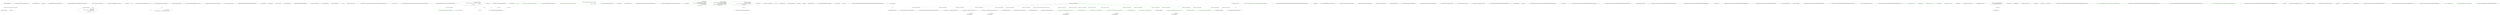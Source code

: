 digraph  {
n33 [label="Hangfire.AutomaticRetryAttribute", span=""];
n0 [cluster="Hangfire.AutomaticRetryAttribute.AutomaticRetryAttribute()", label="Entry Hangfire.AutomaticRetryAttribute.AutomaticRetryAttribute()", span="14-14"];
n1 [cluster="Hangfire.AutomaticRetryAttribute.AutomaticRetryAttribute()", label="Attempts = DefaultRetryAttempts", span="16-16"];
n2 [cluster="Hangfire.AutomaticRetryAttribute.AutomaticRetryAttribute()", label="LogEvents = true", span="17-17"];
n3 [cluster="Hangfire.AutomaticRetryAttribute.AutomaticRetryAttribute()", label="Exit Hangfire.AutomaticRetryAttribute.AutomaticRetryAttribute()", span="14-14"];
n4 [cluster="Hangfire.AutomaticRetryAttribute.OnStateElection(Hangfire.States.ElectStateContext)", label="Entry Hangfire.AutomaticRetryAttribute.OnStateElection(Hangfire.States.ElectStateContext)", span="35-35"];
n5 [cluster="Hangfire.AutomaticRetryAttribute.OnStateElection(Hangfire.States.ElectStateContext)", label="var failedState = context.CandidateState as FailedState", span="37-37"];
n8 [cluster="Hangfire.AutomaticRetryAttribute.OnStateElection(Hangfire.States.ElectStateContext)", label="var retryAttempt = context.GetJobParameter<int>(''RetryCount'') + 1", span="44-44"];
n16 [cluster="Hangfire.AutomaticRetryAttribute.OnStateElection(Hangfire.States.ElectStateContext)", label="Logger.ErrorFormat(\r\n                        ''Failed to process the job '{0}': an exception occurred.'',\r\n                        failedState.Exception,\r\n                        context.JobId)", span="74-77"];
n6 [cluster="Hangfire.AutomaticRetryAttribute.OnStateElection(Hangfire.States.ElectStateContext)", label="failedState == null", span="38-38"];
n7 [cluster="Hangfire.AutomaticRetryAttribute.OnStateElection(Hangfire.States.ElectStateContext)", label="return;", span="41-41"];
n9 [cluster="Hangfire.AutomaticRetryAttribute.OnStateElection(Hangfire.States.ElectStateContext)", label="retryAttempt <= Attempts", span="46-46"];
n18 [cluster="Hangfire.States.ElectStateContext.GetJobParameter<T>(string)", label="Entry Hangfire.States.ElectStateContext.GetJobParameter<T>(string)", span="54-54"];
n15 [cluster="Hangfire.AutomaticRetryAttribute.OnStateElection(Hangfire.States.ElectStateContext)", label=LogEvents, span="72-72"];
n19 [cluster="Hangfire.AutomaticRetryAttribute.SecondsToDelay(long)", label="Entry Hangfire.AutomaticRetryAttribute.SecondsToDelay(long)", span="83-83"];
n20 [cluster="System.TimeSpan.FromSeconds(double)", label="Entry System.TimeSpan.FromSeconds(double)", span="0-0"];
n21 [cluster="Hangfire.States.ElectStateContext.SetJobParameter<T>(string, T)", label="Entry Hangfire.States.ElectStateContext.SetJobParameter<T>(string, T)", span="49-49"];
n22 [cluster="Hangfire.States.ScheduledState.ScheduledState(System.TimeSpan)", label="Entry Hangfire.States.ScheduledState.ScheduledState(System.TimeSpan)", span="27-27"];
n23 [cluster="string.Format(string, object, object)", label="Entry string.Format(string, object, object)", span="0-0"];
n17 [cluster="Hangfire.AutomaticRetryAttribute.OnStateElection(Hangfire.States.ElectStateContext)", label="Exit Hangfire.AutomaticRetryAttribute.OnStateElection(Hangfire.States.ElectStateContext)", span="35-35"];
n25 [cluster="Unk.ErrorFormat", label="Entry Unk.ErrorFormat", span=""];
n24 [cluster="Unk.WarnFormat", label="Entry Unk.WarnFormat", span=""];
n26 [cluster="Hangfire.AutomaticRetryAttribute.SecondsToDelay(long)", label="var random = new Random()", span="85-85"];
n27 [cluster="Hangfire.AutomaticRetryAttribute.SecondsToDelay(long)", label="return (int)Math.Round(\r\n                Math.Pow(retryCount - 1, 4) + 15 + (random.Next(30) * (retryCount)));", span="86-87"];
n29 [cluster="System.Random.Random()", label="Entry System.Random.Random()", span="0-0"];
n28 [cluster="Hangfire.AutomaticRetryAttribute.SecondsToDelay(long)", label="Exit Hangfire.AutomaticRetryAttribute.SecondsToDelay(long)", span="83-83"];
n30 [cluster="System.Math.Pow(double, double)", label="Entry System.Math.Pow(double, double)", span="0-0"];
n31 [cluster="System.Random.Next(int)", label="Entry System.Random.Next(int)", span="0-0"];
n32 [cluster="System.Math.Round(double)", label="Entry System.Math.Round(double)", span="0-0"];
d2 [cluster="HangFire.SqlServer.SqlServerFetcher.SqlServerFetcher(SqlConnection, System.Collections.Generic.IEnumerable<string>)", color=green, community=0, label="_queues = queues", prediction=0, span="24-24"];
d36 [label="HangFire.SqlServer.SqlServerFetcher", span=""];
d0 [cluster="HangFire.SqlServer.SqlServerFetcher.SqlServerFetcher(SqlConnection, System.Collections.Generic.IEnumerable<string>)", label="Entry HangFire.SqlServer.SqlServerFetcher.SqlServerFetcher(SqlConnection, System.Collections.Generic.IEnumerable<string>)", span="21-21"];
d1 [cluster="HangFire.SqlServer.SqlServerFetcher.SqlServerFetcher(SqlConnection, System.Collections.Generic.IEnumerable<string>)", label="_connection = connection", span="23-23"];
d3 [cluster="HangFire.SqlServer.SqlServerFetcher.SqlServerFetcher(SqlConnection, System.Collections.Generic.IEnumerable<string>)", label="Exit HangFire.SqlServer.SqlServerFetcher.SqlServerFetcher(SqlConnection, System.Collections.Generic.IEnumerable<string>)", span="21-21"];
d18 [cluster="HangFire.SqlServer.SqlServerFetcher.DequeueJob(System.Threading.CancellationToken)", color=green, community=0, label="cancellationToken.WaitHandle.WaitOne(TimeSpan.FromSeconds(5))", prediction=1, span="75-75"];
d4 [cluster="HangFire.SqlServer.SqlServerFetcher.DequeueJob(System.Threading.CancellationToken)", label="Entry HangFire.SqlServer.SqlServerFetcher.DequeueJob(System.Threading.CancellationToken)", span="27-27"];
d17 [cluster="HangFire.SqlServer.SqlServerFetcher.DequeueJob(System.Threading.CancellationToken)", label="job == null && currentQueryIndex == fetchQueries.Length - 1", span="73-73"];
d19 [cluster="HangFire.SqlServer.SqlServerFetcher.DequeueJob(System.Threading.CancellationToken)", color=green, community=0, label="return null;", prediction=2, span="77-77"];
d20 [cluster="HangFire.SqlServer.SqlServerFetcher.DequeueJob(System.Threading.CancellationToken)", color=green, community=0, label="currentQueryIndex = (currentQueryIndex + 1) % fetchQueries.Length", prediction=3, span="81-81"];
d32 [cluster="System.Threading.WaitHandle.WaitOne(System.TimeSpan)", label="Entry System.Threading.WaitHandle.WaitOne(System.TimeSpan)", span="0-0"];
d21 [cluster="HangFire.SqlServer.SqlServerFetcher.DequeueJob(System.Threading.CancellationToken)", color=green, community=0, label="job == null", prediction=4, span="82-82"];
d5 [cluster="HangFire.SqlServer.SqlServerFetcher.DequeueJob(System.Threading.CancellationToken)", label="SqlJob job = null", span="29-29"];
d15 [cluster="HangFire.SqlServer.SqlServerFetcher.DequeueJob(System.Threading.CancellationToken)", label="job = _connection.Query<SqlJob>(\r\n                        @''select Id, InvocationData, Arguments from HangFire.Job where Id = @id'',\r\n                        parameters)\r\n                        .SingleOrDefault()", span="65-68"];
d10 [cluster="HangFire.SqlServer.SqlServerFetcher.DequeueJob(System.Threading.CancellationToken)", label="var currentQueryIndex = 0", span="46-46"];
d22 [cluster="HangFire.SqlServer.SqlServerFetcher.DequeueJob(System.Threading.CancellationToken)", color=green, community=0, label="var invocationData = JobHelper.FromJson<InvocationData>(job.InvocationData)", prediction=5, span="84-84"];
d23 [cluster="HangFire.SqlServer.SqlServerFetcher.DequeueJob(System.Threading.CancellationToken)", color=green, community=0, label="return new JobPayload(job.Id.ToString(), queueName, invocationData)\r\n            {\r\n                Arguments = job.Arguments\r\n            };", prediction=6, span="86-89"];
d33 [cluster="HangFire.Common.JobHelper.FromJson<T>(string)", label="Entry HangFire.Common.JobHelper.FromJson<T>(string)", span="28-28"];
d6 [cluster="HangFire.SqlServer.SqlServerFetcher.DequeueJob(System.Threading.CancellationToken)", label="string queueName = null", span="30-30"];
d16 [cluster="HangFire.SqlServer.SqlServerFetcher.DequeueJob(System.Threading.CancellationToken)", label="queueName = idAndQueue.Queue", span="70-70"];
d24 [cluster="HangFire.SqlServer.SqlServerFetcher.DequeueJob(System.Threading.CancellationToken)", label="Exit HangFire.SqlServer.SqlServerFetcher.DequeueJob(System.Threading.CancellationToken)", span="27-27"];
d34 [cluster="HangFire.Server.JobPayload.JobPayload(string, string, HangFire.Storage.InvocationData)", label="Entry HangFire.Server.JobPayload.JobPayload(string, string, HangFire.Storage.InvocationData)", span="23-23"];
d35 [cluster="int.ToString()", label="Entry int.ToString()", span="0-0"];
d7 [cluster="HangFire.SqlServer.SqlServerFetcher.DequeueJob(System.Threading.CancellationToken)", color=green, community=0, label="string fetchJobSql = @''\r\nset transaction isolation level read committed\r\nupdate top (1) HangFire.JobQueue set FetchedAt = GETUTCDATE()\r\noutput INSERTED.JobId, INSERTED.Queue\r\nwhere FetchedAt is null\r\nand Queue in @queues''", prediction=7, span="32-37"];
d8 [cluster="HangFire.SqlServer.SqlServerFetcher.DequeueJob(System.Threading.CancellationToken)", color=green, community=0, label="string fetchTimedOutJobSql = @''\r\nupdate top (1) HangFire.JobQueue set FetchedAt = GETUTCDATE()\r\noutput INSERTED.JobId, INSERTED.Queue\r\nwhere FetchedAt < DATEADD(second, @timeout, GETUTCDATE())\r\nand Queue in @queues''", prediction=8, span="39-43"];
d9 [cluster="HangFire.SqlServer.SqlServerFetcher.DequeueJob(System.Threading.CancellationToken)", label="var fetchQueries = new[] { fetchJobSql, fetchTimedOutJobSql }", span="45-45"];
d11 [cluster="HangFire.SqlServer.SqlServerFetcher.DequeueJob(System.Threading.CancellationToken)", label="var idAndQueue = _connection.Query(\r\n                    fetchQueries[currentQueryIndex],\r\n                    new { queues = _queues, timeout = JobTimeOut.Negate().TotalSeconds })\r\n                    .SingleOrDefault()", span="50-53"];
d12 [cluster="HangFire.SqlServer.SqlServerFetcher.DequeueJob(System.Threading.CancellationToken)", label="idAndQueue != null", span="55-55"];
d14 [cluster="HangFire.SqlServer.SqlServerFetcher.DequeueJob(System.Threading.CancellationToken)", label="parameters.Add(''@id'', idAndQueue.JobId, dbType: DbType.Int32)", span="63-63"];
d13 [cluster="HangFire.SqlServer.SqlServerFetcher.DequeueJob(System.Threading.CancellationToken)", label="var parameters = new DynamicParameters()", span="62-62"];
d30 [cluster="Unk.>", label="Entry Unk.>", span=""];
d27 [cluster="Unk.SingleOrDefault", label="Entry Unk.SingleOrDefault", span=""];
d25 [cluster="System.TimeSpan.Negate()", label="Entry System.TimeSpan.Negate()", span="0-0"];
d26 [cluster="Unk.Query", label="Entry Unk.Query", span=""];
d29 [cluster="Unk.Add", label="Entry Unk.Add", span=""];
d28 [cluster="DynamicParameters.cstr", label="Entry DynamicParameters.cstr", span=""];
m0_8 [cluster="Hangfire.States.FailedState.FailedState(System.Exception)", file="RetryAttributeFacts.cs", label="Entry Hangfire.States.FailedState.FailedState(System.Exception)", span="26-26"];
m0_59 [cluster="Mock<IState>.cstr", file="RetryAttributeFacts.cs", label="Entry Mock<IState>.cstr", span=""];
m0_35 [cluster="Unk.Same", file="RetryAttributeFacts.cs", label="Entry Unk.Same", span=""];
m0_90 [cluster="Hangfire.Core.Tests.RetryAttributeFacts.OnStateElection_ChangesStateToDeleted_IfRetryAttemptsNumberIsZeroAndOnAttemptsExceedIsSetToDelete()", file="RetryAttributeFacts.cs", label="Entry Hangfire.Core.Tests.RetryAttributeFacts.OnStateElection_ChangesStateToDeleted_IfRetryAttemptsNumberIsZeroAndOnAttemptsExceedIsSetToDelete()", span="116-116"];
m0_91 [cluster="Hangfire.Core.Tests.RetryAttributeFacts.OnStateElection_ChangesStateToDeleted_IfRetryAttemptsNumberIsZeroAndOnAttemptsExceedIsSetToDelete()", color=green, community=0, file="RetryAttributeFacts.cs", label="_connection.Setup(x => x.GetJobParameter(JobId, ''RetryCount'')).Returns(''0'')", prediction=9, span="118-118"];
m0_92 [cluster="Hangfire.Core.Tests.RetryAttributeFacts.OnStateElection_ChangesStateToDeleted_IfRetryAttemptsNumberIsZeroAndOnAttemptsExceedIsSetToDelete()", color=green, community=0, file="RetryAttributeFacts.cs", label="var filter = new AutomaticRetryAttribute { Attempts = 0, OnAttemptsExceeded = AttemptsExceededAction.Delete }", prediction=10, span="119-119"];
m0_93 [cluster="Hangfire.Core.Tests.RetryAttributeFacts.OnStateElection_ChangesStateToDeleted_IfRetryAttemptsNumberIsZeroAndOnAttemptsExceedIsSetToDelete()", color=green, community=0, file="RetryAttributeFacts.cs", label="filter.OnStateElection(_context.Object)", prediction=9, span="121-121"];
m0_94 [cluster="Hangfire.Core.Tests.RetryAttributeFacts.OnStateElection_ChangesStateToDeleted_IfRetryAttemptsNumberIsZeroAndOnAttemptsExceedIsSetToDelete()", color=green, community=0, file="RetryAttributeFacts.cs", label="Assert.IsType<DeletedState>(_context.Object.CandidateState)", prediction=9, span="123-123"];
m0_95 [cluster="Hangfire.Core.Tests.RetryAttributeFacts.OnStateElection_ChangesStateToDeleted_IfRetryAttemptsNumberIsZeroAndOnAttemptsExceedIsSetToDelete()", file="RetryAttributeFacts.cs", label="Exit Hangfire.Core.Tests.RetryAttributeFacts.OnStateElection_ChangesStateToDeleted_IfRetryAttemptsNumberIsZeroAndOnAttemptsExceedIsSetToDelete()", span="116-116"];
m0_17 [cluster="Unk.Equal", file="RetryAttributeFacts.cs", label="Entry Unk.Equal", span=""];
m0_9 [cluster="System.InvalidOperationException.InvalidOperationException()", file="RetryAttributeFacts.cs", label="Entry System.InvalidOperationException.InvalidOperationException()", span="0-0"];
m0_0 [cluster="Hangfire.Core.Tests.RetryAttributeFacts.RetryAttributeFacts()", file="RetryAttributeFacts.cs", label="Entry Hangfire.Core.Tests.RetryAttributeFacts.RetryAttributeFacts()", span="16-16"];
m0_1 [cluster="Hangfire.Core.Tests.RetryAttributeFacts.RetryAttributeFacts()", file="RetryAttributeFacts.cs", label="_failedState = new FailedState(new InvalidOperationException())", span="18-18"];
m0_2 [cluster="Hangfire.Core.Tests.RetryAttributeFacts.RetryAttributeFacts()", file="RetryAttributeFacts.cs", label="_connection = new Mock<IStorageConnection>()", span="19-19"];
m0_3 [cluster="Hangfire.Core.Tests.RetryAttributeFacts.RetryAttributeFacts()", file="RetryAttributeFacts.cs", label="_context = new ElectStateContextMock()", span="21-21"];
m0_16 [cluster="Hangfire.AutomaticRetryAttribute.AutomaticRetryAttribute()", file="RetryAttributeFacts.cs", label="Entry Hangfire.AutomaticRetryAttribute.AutomaticRetryAttribute()", span="20-20"];
m0_11 [cluster="Hangfire.Core.Tests.ElectStateContextMock.ElectStateContextMock()", file="RetryAttributeFacts.cs", label="Entry Hangfire.Core.Tests.ElectStateContextMock.ElectStateContextMock()", span="11-11"];
m0_44 [cluster="Hangfire.Core.Tests.RetryAttributeFacts.CreateFilter()", file="RetryAttributeFacts.cs", label="Entry Hangfire.Core.Tests.RetryAttributeFacts.CreateFilter()", span="126-126"];
m0_99 [cluster="Hangfire.Core.Tests.RetryAttributeFacts.CreateFilter()", file="RetryAttributeFacts.cs", label="return new AutomaticRetryAttribute { Attempts = 1 };", span="128-128"];
m0_100 [cluster="Hangfire.Core.Tests.RetryAttributeFacts.CreateFilter()", file="RetryAttributeFacts.cs", label="Exit Hangfire.Core.Tests.RetryAttributeFacts.CreateFilter()", span="126-126"];
m0_34 [cluster="Hangfire.AutomaticRetryAttribute.OnStateElection(Hangfire.States.ElectStateContext)", file="RetryAttributeFacts.cs", label="Entry Hangfire.AutomaticRetryAttribute.OnStateElection(Hangfire.States.ElectStateContext)", span="44-44"];
m0_71 [cluster="Unk.GetJobParameter", file="RetryAttributeFacts.cs", label="Entry Unk.GetJobParameter", span=""];
m0_66 [cluster="Unk.Setup", file="RetryAttributeFacts.cs", label="Entry Unk.Setup", span=""];
m0_36 [cluster="Hangfire.Core.Tests.RetryAttributeFacts.OnStateElection_ChangeStateToScheduled_IfRetryAttemptsWereNotExceeded()", file="RetryAttributeFacts.cs", label="Entry Hangfire.Core.Tests.RetryAttributeFacts.OnStateElection_ChangeStateToScheduled_IfRetryAttemptsWereNotExceeded()", span="58-58"];
m0_38 [cluster="Hangfire.Core.Tests.RetryAttributeFacts.OnStateElection_ChangeStateToScheduled_IfRetryAttemptsWereNotExceeded()", file="RetryAttributeFacts.cs", label="filter.OnStateElection(_context.Object)", span="61-61"];
m0_39 [cluster="Hangfire.Core.Tests.RetryAttributeFacts.OnStateElection_ChangeStateToScheduled_IfRetryAttemptsWereNotExceeded()", file="RetryAttributeFacts.cs", label="Assert.IsType<ScheduledState>(_context.Object.CandidateState)", span="63-63"];
m0_40 [cluster="Hangfire.Core.Tests.RetryAttributeFacts.OnStateElection_ChangeStateToScheduled_IfRetryAttemptsWereNotExceeded()", file="RetryAttributeFacts.cs", label="Assert.True(((ScheduledState)_context.Object.CandidateState).EnqueueAt > DateTime.UtcNow)", span="64-64"];
m0_41 [cluster="Hangfire.Core.Tests.RetryAttributeFacts.OnStateElection_ChangeStateToScheduled_IfRetryAttemptsWereNotExceeded()", file="RetryAttributeFacts.cs", label="Assert.Contains(''1 of 1'', _context.Object.CandidateState.Reason)", span="65-65"];
m0_42 [cluster="Hangfire.Core.Tests.RetryAttributeFacts.OnStateElection_ChangeStateToScheduled_IfRetryAttemptsWereNotExceeded()", file="RetryAttributeFacts.cs", label="_connection.Verify(x => x.SetJobParameter(JobId, ''RetryCount'', ''1''))", span="67-67"];
m0_37 [cluster="Hangfire.Core.Tests.RetryAttributeFacts.OnStateElection_ChangeStateToScheduled_IfRetryAttemptsWereNotExceeded()", file="RetryAttributeFacts.cs", label="var filter = CreateFilter()", span="60-60"];
m0_43 [cluster="Hangfire.Core.Tests.RetryAttributeFacts.OnStateElection_ChangeStateToScheduled_IfRetryAttemptsWereNotExceeded()", file="RetryAttributeFacts.cs", label="Exit Hangfire.Core.Tests.RetryAttributeFacts.OnStateElection_ChangeStateToScheduled_IfRetryAttemptsWereNotExceeded()", span="58-58"];
m0_52 [cluster="Hangfire.Core.Tests.RetryAttributeFacts.OnStateElection_DoesNotChangeAnything_IfCandidateStateIsNotFailedState()", file="RetryAttributeFacts.cs", label="Entry Hangfire.Core.Tests.RetryAttributeFacts.OnStateElection_DoesNotChangeAnything_IfCandidateStateIsNotFailedState()", span="71-71"];
m0_55 [cluster="Hangfire.Core.Tests.RetryAttributeFacts.OnStateElection_DoesNotChangeAnything_IfCandidateStateIsNotFailedState()", file="RetryAttributeFacts.cs", label="_context.CandidateStateValue = state.Object", span="75-75"];
m0_56 [cluster="Hangfire.Core.Tests.RetryAttributeFacts.OnStateElection_DoesNotChangeAnything_IfCandidateStateIsNotFailedState()", file="RetryAttributeFacts.cs", label="filter.OnStateElection(_context.Object)", span="77-77"];
m0_57 [cluster="Hangfire.Core.Tests.RetryAttributeFacts.OnStateElection_DoesNotChangeAnything_IfCandidateStateIsNotFailedState()", file="RetryAttributeFacts.cs", label="Assert.Same(state.Object, _context.Object.CandidateState)", span="79-79"];
m0_54 [cluster="Hangfire.Core.Tests.RetryAttributeFacts.OnStateElection_DoesNotChangeAnything_IfCandidateStateIsNotFailedState()", file="RetryAttributeFacts.cs", label="var state = new Mock<IState>()", span="74-74"];
m0_53 [cluster="Hangfire.Core.Tests.RetryAttributeFacts.OnStateElection_DoesNotChangeAnything_IfCandidateStateIsNotFailedState()", file="RetryAttributeFacts.cs", label="var filter = CreateFilter()", span="73-73"];
m0_58 [cluster="Hangfire.Core.Tests.RetryAttributeFacts.OnStateElection_DoesNotChangeAnything_IfCandidateStateIsNotFailedState()", file="RetryAttributeFacts.cs", label="Exit Hangfire.Core.Tests.RetryAttributeFacts.OnStateElection_DoesNotChangeAnything_IfCandidateStateIsNotFailedState()", span="71-71"];
m0_60 [cluster="Hangfire.Core.Tests.RetryAttributeFacts.OnStateElection_DoesNotChangeState_IfRetryAttemptsNumberExceeded()", file="RetryAttributeFacts.cs", label="Entry Hangfire.Core.Tests.RetryAttributeFacts.OnStateElection_DoesNotChangeState_IfRetryAttemptsNumberExceeded()", span="83-83"];
m0_61 [cluster="Hangfire.Core.Tests.RetryAttributeFacts.OnStateElection_DoesNotChangeState_IfRetryAttemptsNumberExceeded()", file="RetryAttributeFacts.cs", label="_connection.Setup(x => x.GetJobParameter(JobId, ''RetryCount'')).Returns(''1'')", span="85-85"];
m0_63 [cluster="Hangfire.Core.Tests.RetryAttributeFacts.OnStateElection_DoesNotChangeState_IfRetryAttemptsNumberExceeded()", file="RetryAttributeFacts.cs", label="filter.OnStateElection(_context.Object)", span="88-88"];
m0_64 [cluster="Hangfire.Core.Tests.RetryAttributeFacts.OnStateElection_DoesNotChangeState_IfRetryAttemptsNumberExceeded()", file="RetryAttributeFacts.cs", label="Assert.Same(_failedState, _context.Object.CandidateState)", span="90-90"];
m0_62 [cluster="Hangfire.Core.Tests.RetryAttributeFacts.OnStateElection_DoesNotChangeState_IfRetryAttemptsNumberExceeded()", file="RetryAttributeFacts.cs", label="var filter = CreateFilter()", span="86-86"];
m0_65 [cluster="Hangfire.Core.Tests.RetryAttributeFacts.OnStateElection_DoesNotChangeState_IfRetryAttemptsNumberExceeded()", file="RetryAttributeFacts.cs", label="Exit Hangfire.Core.Tests.RetryAttributeFacts.OnStateElection_DoesNotChangeState_IfRetryAttemptsNumberExceeded()", span="83-83"];
m0_12 [cluster="Hangfire.Core.Tests.RetryAttributeFacts.Ctor_SetsPositiveRetryAttemptsNumber_ByDefault()", file="RetryAttributeFacts.cs", label="Entry Hangfire.Core.Tests.RetryAttributeFacts.Ctor_SetsPositiveRetryAttemptsNumber_ByDefault()", span="28-28"];
m0_13 [cluster="Hangfire.Core.Tests.RetryAttributeFacts.Ctor_SetsPositiveRetryAttemptsNumber_ByDefault()", file="RetryAttributeFacts.cs", label="var filter = new AutomaticRetryAttribute()", span="30-30"];
m0_14 [cluster="Hangfire.Core.Tests.RetryAttributeFacts.Ctor_SetsPositiveRetryAttemptsNumber_ByDefault()", file="RetryAttributeFacts.cs", label="Assert.Equal(10, filter.Attempts)", span="31-31"];
m0_15 [cluster="Hangfire.Core.Tests.RetryAttributeFacts.Ctor_SetsPositiveRetryAttemptsNumber_ByDefault()", file="RetryAttributeFacts.cs", label="Exit Hangfire.Core.Tests.RetryAttributeFacts.Ctor_SetsPositiveRetryAttemptsNumber_ByDefault()", span="28-28"];
m0_29 [cluster="Hangfire.Core.Tests.RetryAttributeFacts.OnStateElection_DoesNotChangeState_IfRetryAttemptsIsSetToZero()", file="RetryAttributeFacts.cs", label="Entry Hangfire.Core.Tests.RetryAttributeFacts.OnStateElection_DoesNotChangeState_IfRetryAttemptsIsSetToZero()", span="49-49"];
m0_30 [cluster="Hangfire.Core.Tests.RetryAttributeFacts.OnStateElection_DoesNotChangeState_IfRetryAttemptsIsSetToZero()", file="RetryAttributeFacts.cs", label="var filter = new AutomaticRetryAttribute { Attempts = 0 }", span="51-51"];
m0_31 [cluster="Hangfire.Core.Tests.RetryAttributeFacts.OnStateElection_DoesNotChangeState_IfRetryAttemptsIsSetToZero()", file="RetryAttributeFacts.cs", label="filter.OnStateElection(_context.Object)", span="52-52"];
m0_32 [cluster="Hangfire.Core.Tests.RetryAttributeFacts.OnStateElection_DoesNotChangeState_IfRetryAttemptsIsSetToZero()", file="RetryAttributeFacts.cs", label="Assert.Same(_failedState, _context.Object.CandidateState)", span="54-54"];
m0_33 [cluster="Hangfire.Core.Tests.RetryAttributeFacts.OnStateElection_DoesNotChangeState_IfRetryAttemptsIsSetToZero()", file="RetryAttributeFacts.cs", label="Exit Hangfire.Core.Tests.RetryAttributeFacts.OnStateElection_DoesNotChangeState_IfRetryAttemptsIsSetToZero()", span="49-49"];
m0_68 [cluster="lambda expression", file="RetryAttributeFacts.cs", label="Entry lambda expression", span="85-85"];
m0_78 [cluster="lambda expression", file="RetryAttributeFacts.cs", label="Entry lambda expression", span="96-96"];
m0_79 [cluster="lambda expression", color=green, community=0, file="RetryAttributeFacts.cs", label="x.GetJobParameter(JobId, ''RetryCount'')", prediction=13, span="96-96"];
m0_80 [cluster="lambda expression", file="RetryAttributeFacts.cs", label="Exit lambda expression", span="96-96"];
m0_87 [cluster="lambda expression", file="RetryAttributeFacts.cs", label="Entry lambda expression", span="107-107"];
m0_88 [cluster="lambda expression", color=green, community=0, file="RetryAttributeFacts.cs", label="x.GetJobParameter(JobId, ''RetryCount'')", prediction=14, span="107-107"];
m0_89 [cluster="lambda expression", file="RetryAttributeFacts.cs", label="Exit lambda expression", span="107-107"];
m0_96 [cluster="lambda expression", file="RetryAttributeFacts.cs", label="Entry lambda expression", span="118-118"];
m0_97 [cluster="lambda expression", color=green, community=0, file="RetryAttributeFacts.cs", label="x.GetJobParameter(JobId, ''RetryCount'')", prediction=15, span="118-118"];
m0_98 [cluster="lambda expression", file="RetryAttributeFacts.cs", label="Exit lambda expression", span="118-118"];
m0_23 [cluster="lambda expression", file="RetryAttributeFacts.cs", label="new AutomaticRetryAttribute { Attempts = -1 }", span="38-38"];
m0_69 [cluster="lambda expression", file="RetryAttributeFacts.cs", label="x.GetJobParameter(JobId, ''RetryCount'')", span="85-85"];
m0_22 [cluster="lambda expression", file="RetryAttributeFacts.cs", label="Entry lambda expression", span="38-38"];
m0_24 [cluster="lambda expression", file="RetryAttributeFacts.cs", label="Exit lambda expression", span="38-38"];
m0_48 [cluster="lambda expression", file="RetryAttributeFacts.cs", label="Entry lambda expression", span="67-67"];
m0_70 [cluster="lambda expression", file="RetryAttributeFacts.cs", label="Exit lambda expression", span="85-85"];
m0_49 [cluster="lambda expression", file="RetryAttributeFacts.cs", label="x.SetJobParameter(JobId, ''RetryCount'', ''1'')", span="67-67"];
m0_50 [cluster="lambda expression", file="RetryAttributeFacts.cs", label="Exit lambda expression", span="67-67"];
m0_46 [cluster="Unk.Contains", file="RetryAttributeFacts.cs", label="Entry Unk.Contains", span=""];
m0_47 [cluster="Unk.Verify", file="RetryAttributeFacts.cs", label="Entry Unk.Verify", span=""];
m0_81 [cluster="Hangfire.Core.Tests.RetryAttributeFacts.OnStateElection_ChangesStateToFailed_IfRetryAttemptsNumberExceededAndOnAttemptsExceedIsSetToFail()", file="RetryAttributeFacts.cs", label="Entry Hangfire.Core.Tests.RetryAttributeFacts.OnStateElection_ChangesStateToFailed_IfRetryAttemptsNumberExceededAndOnAttemptsExceedIsSetToFail()", span="105-105"];
m0_82 [cluster="Hangfire.Core.Tests.RetryAttributeFacts.OnStateElection_ChangesStateToFailed_IfRetryAttemptsNumberExceededAndOnAttemptsExceedIsSetToFail()", color=green, community=0, file="RetryAttributeFacts.cs", label="_connection.Setup(x => x.GetJobParameter(JobId, ''RetryCount'')).Returns(''1'')", prediction=9, span="107-107"];
m0_83 [cluster="Hangfire.Core.Tests.RetryAttributeFacts.OnStateElection_ChangesStateToFailed_IfRetryAttemptsNumberExceededAndOnAttemptsExceedIsSetToFail()", color=green, community=0, file="RetryAttributeFacts.cs", label="var filter = new AutomaticRetryAttribute { Attempts = 1, OnAttemptsExceeded = AttemptsExceededAction.Fail }", prediction=17, span="108-108"];
m0_84 [cluster="Hangfire.Core.Tests.RetryAttributeFacts.OnStateElection_ChangesStateToFailed_IfRetryAttemptsNumberExceededAndOnAttemptsExceedIsSetToFail()", color=green, community=0, file="RetryAttributeFacts.cs", label="filter.OnStateElection(_context.Object)", prediction=9, span="110-110"];
m0_85 [cluster="Hangfire.Core.Tests.RetryAttributeFacts.OnStateElection_ChangesStateToFailed_IfRetryAttemptsNumberExceededAndOnAttemptsExceedIsSetToFail()", color=green, community=0, file="RetryAttributeFacts.cs", label="Assert.IsType<FailedState>(_context.Object.CandidateState)", prediction=9, span="112-112"];
m0_86 [cluster="Hangfire.Core.Tests.RetryAttributeFacts.OnStateElection_ChangesStateToFailed_IfRetryAttemptsNumberExceededAndOnAttemptsExceedIsSetToFail()", file="RetryAttributeFacts.cs", label="Exit Hangfire.Core.Tests.RetryAttributeFacts.OnStateElection_ChangesStateToFailed_IfRetryAttemptsNumberExceededAndOnAttemptsExceedIsSetToFail()", span="105-105"];
m0_72 [cluster="Hangfire.Core.Tests.RetryAttributeFacts.OnStateElection_ChangesStateToDeleted_IfRetryAttemptsNumberExceededAndOnAttemptsExceededIsSetToDelete()", file="RetryAttributeFacts.cs", label="Entry Hangfire.Core.Tests.RetryAttributeFacts.OnStateElection_ChangesStateToDeleted_IfRetryAttemptsNumberExceededAndOnAttemptsExceededIsSetToDelete()", span="94-94"];
m0_73 [cluster="Hangfire.Core.Tests.RetryAttributeFacts.OnStateElection_ChangesStateToDeleted_IfRetryAttemptsNumberExceededAndOnAttemptsExceededIsSetToDelete()", color=green, community=0, file="RetryAttributeFacts.cs", label="_connection.Setup(x => x.GetJobParameter(JobId, ''RetryCount'')).Returns(''1'')", prediction=9, span="96-96"];
m0_74 [cluster="Hangfire.Core.Tests.RetryAttributeFacts.OnStateElection_ChangesStateToDeleted_IfRetryAttemptsNumberExceededAndOnAttemptsExceededIsSetToDelete()", color=green, community=0, file="RetryAttributeFacts.cs", label="var filter = new AutomaticRetryAttribute { Attempts = 1, OnAttemptsExceeded = AttemptsExceededAction.Delete }", prediction=21, span="97-97"];
m0_75 [cluster="Hangfire.Core.Tests.RetryAttributeFacts.OnStateElection_ChangesStateToDeleted_IfRetryAttemptsNumberExceededAndOnAttemptsExceededIsSetToDelete()", color=green, community=0, file="RetryAttributeFacts.cs", label="filter.OnStateElection(_context.Object)", prediction=9, span="99-99"];
m0_76 [cluster="Hangfire.Core.Tests.RetryAttributeFacts.OnStateElection_ChangesStateToDeleted_IfRetryAttemptsNumberExceededAndOnAttemptsExceededIsSetToDelete()", color=green, community=0, file="RetryAttributeFacts.cs", label="Assert.IsType<DeletedState>(_context.Object.CandidateState)", prediction=9, span="101-101"];
m0_77 [cluster="Hangfire.Core.Tests.RetryAttributeFacts.OnStateElection_ChangesStateToDeleted_IfRetryAttemptsNumberExceededAndOnAttemptsExceededIsSetToDelete()", file="RetryAttributeFacts.cs", label="Exit Hangfire.Core.Tests.RetryAttributeFacts.OnStateElection_ChangesStateToDeleted_IfRetryAttemptsNumberExceededAndOnAttemptsExceededIsSetToDelete()", span="94-94"];
m0_45 [cluster="Unk.True", file="RetryAttributeFacts.cs", label="Entry Unk.True", span=""];
m0_4 [cluster="Hangfire.Core.Tests.RetryAttributeFacts.RetryAttributeFacts()", file="RetryAttributeFacts.cs", label="HangFire.Filters.CreatedContext", span=""];
m0_5 [cluster="Hangfire.Core.Tests.RetryAttributeFacts.RetryAttributeFacts()", file="RetryAttributeFacts.cs", label="_context.StateContextValue.ConnectionValue = _connection", span="23-23"];
m0_6 [cluster="Hangfire.Core.Tests.RetryAttributeFacts.RetryAttributeFacts()", file="RetryAttributeFacts.cs", label="_context.CandidateStateValue = _failedState", span="24-24"];
m0_7 [cluster="Hangfire.Core.Tests.RetryAttributeFacts.RetryAttributeFacts()", file="RetryAttributeFacts.cs", label="Exit Hangfire.Core.Tests.RetryAttributeFacts.RetryAttributeFacts()", span="16-16"];
m0_67 [cluster="Unk.Returns", file="RetryAttributeFacts.cs", label="Entry Unk.Returns", span=""];
m0_10 [cluster="Mock<IStorageConnection>.cstr", file="RetryAttributeFacts.cs", label="Entry Mock<IStorageConnection>.cstr", span=""];
m0_51 [cluster="Unk.SetJobParameter", file="RetryAttributeFacts.cs", label="Entry Unk.SetJobParameter", span=""];
m0_18 [cluster="Hangfire.Core.Tests.RetryAttributeFacts.Ctor_ThrowsAnException_WhenAttemptsValueIsNegative()", file="RetryAttributeFacts.cs", label="Entry Hangfire.Core.Tests.RetryAttributeFacts.Ctor_ThrowsAnException_WhenAttemptsValueIsNegative()", span="35-35"];
m0_19 [cluster="Hangfire.Core.Tests.RetryAttributeFacts.Ctor_ThrowsAnException_WhenAttemptsValueIsNegative()", file="RetryAttributeFacts.cs", label="Assert.Throws<ArgumentOutOfRangeException>(\r\n                () => new AutomaticRetryAttribute { Attempts = -1 })", span="37-38"];
m0_20 [cluster="Hangfire.Core.Tests.RetryAttributeFacts.Ctor_ThrowsAnException_WhenAttemptsValueIsNegative()", file="RetryAttributeFacts.cs", label="Exit Hangfire.Core.Tests.RetryAttributeFacts.Ctor_ThrowsAnException_WhenAttemptsValueIsNegative()", span="35-35"];
m0_25 [cluster="Hangfire.Core.Tests.RetryAttributeFacts.Ctor_SetsOnAttemptsExceededAction_ByDefault()", file="RetryAttributeFacts.cs", label="Entry Hangfire.Core.Tests.RetryAttributeFacts.Ctor_SetsOnAttemptsExceededAction_ByDefault()", span="42-42"];
m0_26 [cluster="Hangfire.Core.Tests.RetryAttributeFacts.Ctor_SetsOnAttemptsExceededAction_ByDefault()", color=green, community=0, file="RetryAttributeFacts.cs", label="var filter = new AutomaticRetryAttribute()", prediction=24, span="44-44"];
m0_27 [cluster="Hangfire.Core.Tests.RetryAttributeFacts.Ctor_SetsOnAttemptsExceededAction_ByDefault()", color=green, community=0, file="RetryAttributeFacts.cs", label="Assert.Equal(AttemptsExceededAction.Fail, filter.OnAttemptsExceeded)", prediction=25, span="45-45"];
m0_28 [cluster="Hangfire.Core.Tests.RetryAttributeFacts.Ctor_SetsOnAttemptsExceededAction_ByDefault()", file="RetryAttributeFacts.cs", label="Exit Hangfire.Core.Tests.RetryAttributeFacts.Ctor_SetsOnAttemptsExceededAction_ByDefault()", span="42-42"];
m0_101 [file="RetryAttributeFacts.cs", label="Hangfire.Core.Tests.RetryAttributeFacts", span=""];
n33 -> n9  [color=darkseagreen4, key=1, label="Hangfire.AutomaticRetryAttribute", style=dashed];
n33 -> n15  [color=darkseagreen4, key=1, label="Hangfire.AutomaticRetryAttribute", style=dashed];
n4 -> n16  [color=darkseagreen4, key=1, label="Hangfire.States.ElectStateContext", style=dashed];
n5 -> n16  [color=darkseagreen4, key=1, label=failedState, style=dashed];
n19 -> n27  [color=darkseagreen4, key=1, label=long, style=dashed];
d18 -> d18  [color=green, key=1, label="System.Threading.CancellationToken", style=dashed];
d4 -> d18  [color=green, key=1, label="System.Threading.CancellationToken", style=dashed];
d5 -> d21  [color=green, key=1, label=job, style=dashed];
d5 -> d17  [color=darkseagreen4, key=1, label=job, style=dashed];
d15 -> d21  [color=green, key=1, label=job, style=dashed];
d15 -> d17  [color=darkseagreen4, key=1, label=job, style=dashed];
d10 -> d17  [color=darkseagreen4, key=1, label=currentQueryIndex, style=dashed];
d9 -> d17  [color=darkseagreen4, key=1, label=fetchQueries, style=dashed];
d11 -> d14  [color=darkseagreen4, key=1, label=idAndQueue, style=dashed];
m0_91 -> m0_96  [color=green, key=1, label="lambda expression", style=dashed];
m0_42 -> m0_48  [color=darkseagreen4, key=1, label="lambda expression", style=dashed];
m0_54 -> m0_57  [color=darkseagreen4, key=1, label=state, style=dashed];
m0_53 -> m0_56  [color=darkseagreen4, key=1, label=filter, style=dashed];
m0_61 -> m0_68  [color=darkseagreen4, key=1, label="lambda expression", style=dashed];
m0_82 -> m0_87  [color=green, key=1, label="lambda expression", style=dashed];
m0_73 -> m0_78  [color=green, key=1, label="lambda expression", style=dashed];
m0_19 -> m0_22  [color=darkseagreen4, key=1, label="lambda expression", style=dashed];
m0_101 -> m0_73  [color=green, key=1, label="Hangfire.Core.Tests.RetryAttributeFacts", style=dashed];
m0_101 -> m0_75  [color=green, key=1, label="Hangfire.Core.Tests.RetryAttributeFacts", style=dashed];
m0_101 -> m0_76  [color=green, key=1, label="Hangfire.Core.Tests.RetryAttributeFacts", style=dashed];
m0_101 -> m0_82  [color=green, key=1, label="Hangfire.Core.Tests.RetryAttributeFacts", style=dashed];
m0_101 -> m0_84  [color=green, key=1, label="Hangfire.Core.Tests.RetryAttributeFacts", style=dashed];
m0_101 -> m0_85  [color=green, key=1, label="Hangfire.Core.Tests.RetryAttributeFacts", style=dashed];
m0_101 -> m0_91  [color=green, key=1, label="Hangfire.Core.Tests.RetryAttributeFacts", style=dashed];
m0_101 -> m0_93  [color=green, key=1, label="Hangfire.Core.Tests.RetryAttributeFacts", style=dashed];
m0_101 -> m0_94  [color=green, key=1, label="Hangfire.Core.Tests.RetryAttributeFacts", style=dashed];
m0_101 -> m0_4  [color=darkseagreen4, key=1, label="Hangfire.Core.Tests.RetryAttributeFacts", style=dashed];
m0_101 -> m0_31  [color=darkseagreen4, key=1, label="Hangfire.Core.Tests.RetryAttributeFacts", style=dashed];
m0_101 -> m0_32  [color=darkseagreen4, key=1, label="Hangfire.Core.Tests.RetryAttributeFacts", style=dashed];
m0_101 -> m0_38  [color=darkseagreen4, key=1, label="Hangfire.Core.Tests.RetryAttributeFacts", style=dashed];
m0_101 -> m0_39  [color=darkseagreen4, key=1, label="Hangfire.Core.Tests.RetryAttributeFacts", style=dashed];
m0_101 -> m0_40  [color=darkseagreen4, key=1, label="Hangfire.Core.Tests.RetryAttributeFacts", style=dashed];
m0_101 -> m0_41  [color=darkseagreen4, key=1, label="Hangfire.Core.Tests.RetryAttributeFacts", style=dashed];
m0_101 -> m0_42  [color=darkseagreen4, key=1, label="Hangfire.Core.Tests.RetryAttributeFacts", style=dashed];
m0_101 -> m0_56  [color=darkseagreen4, key=1, label="Hangfire.Core.Tests.RetryAttributeFacts", style=dashed];
m0_101 -> m0_57  [color=darkseagreen4, key=1, label="Hangfire.Core.Tests.RetryAttributeFacts", style=dashed];
m0_101 -> m0_61  [color=darkseagreen4, key=1, label="Hangfire.Core.Tests.RetryAttributeFacts", style=dashed];
m0_101 -> m0_63  [color=darkseagreen4, key=1, label="Hangfire.Core.Tests.RetryAttributeFacts", style=dashed];
m0_101 -> m0_64  [color=darkseagreen4, key=1, label="Hangfire.Core.Tests.RetryAttributeFacts", style=dashed];
}
